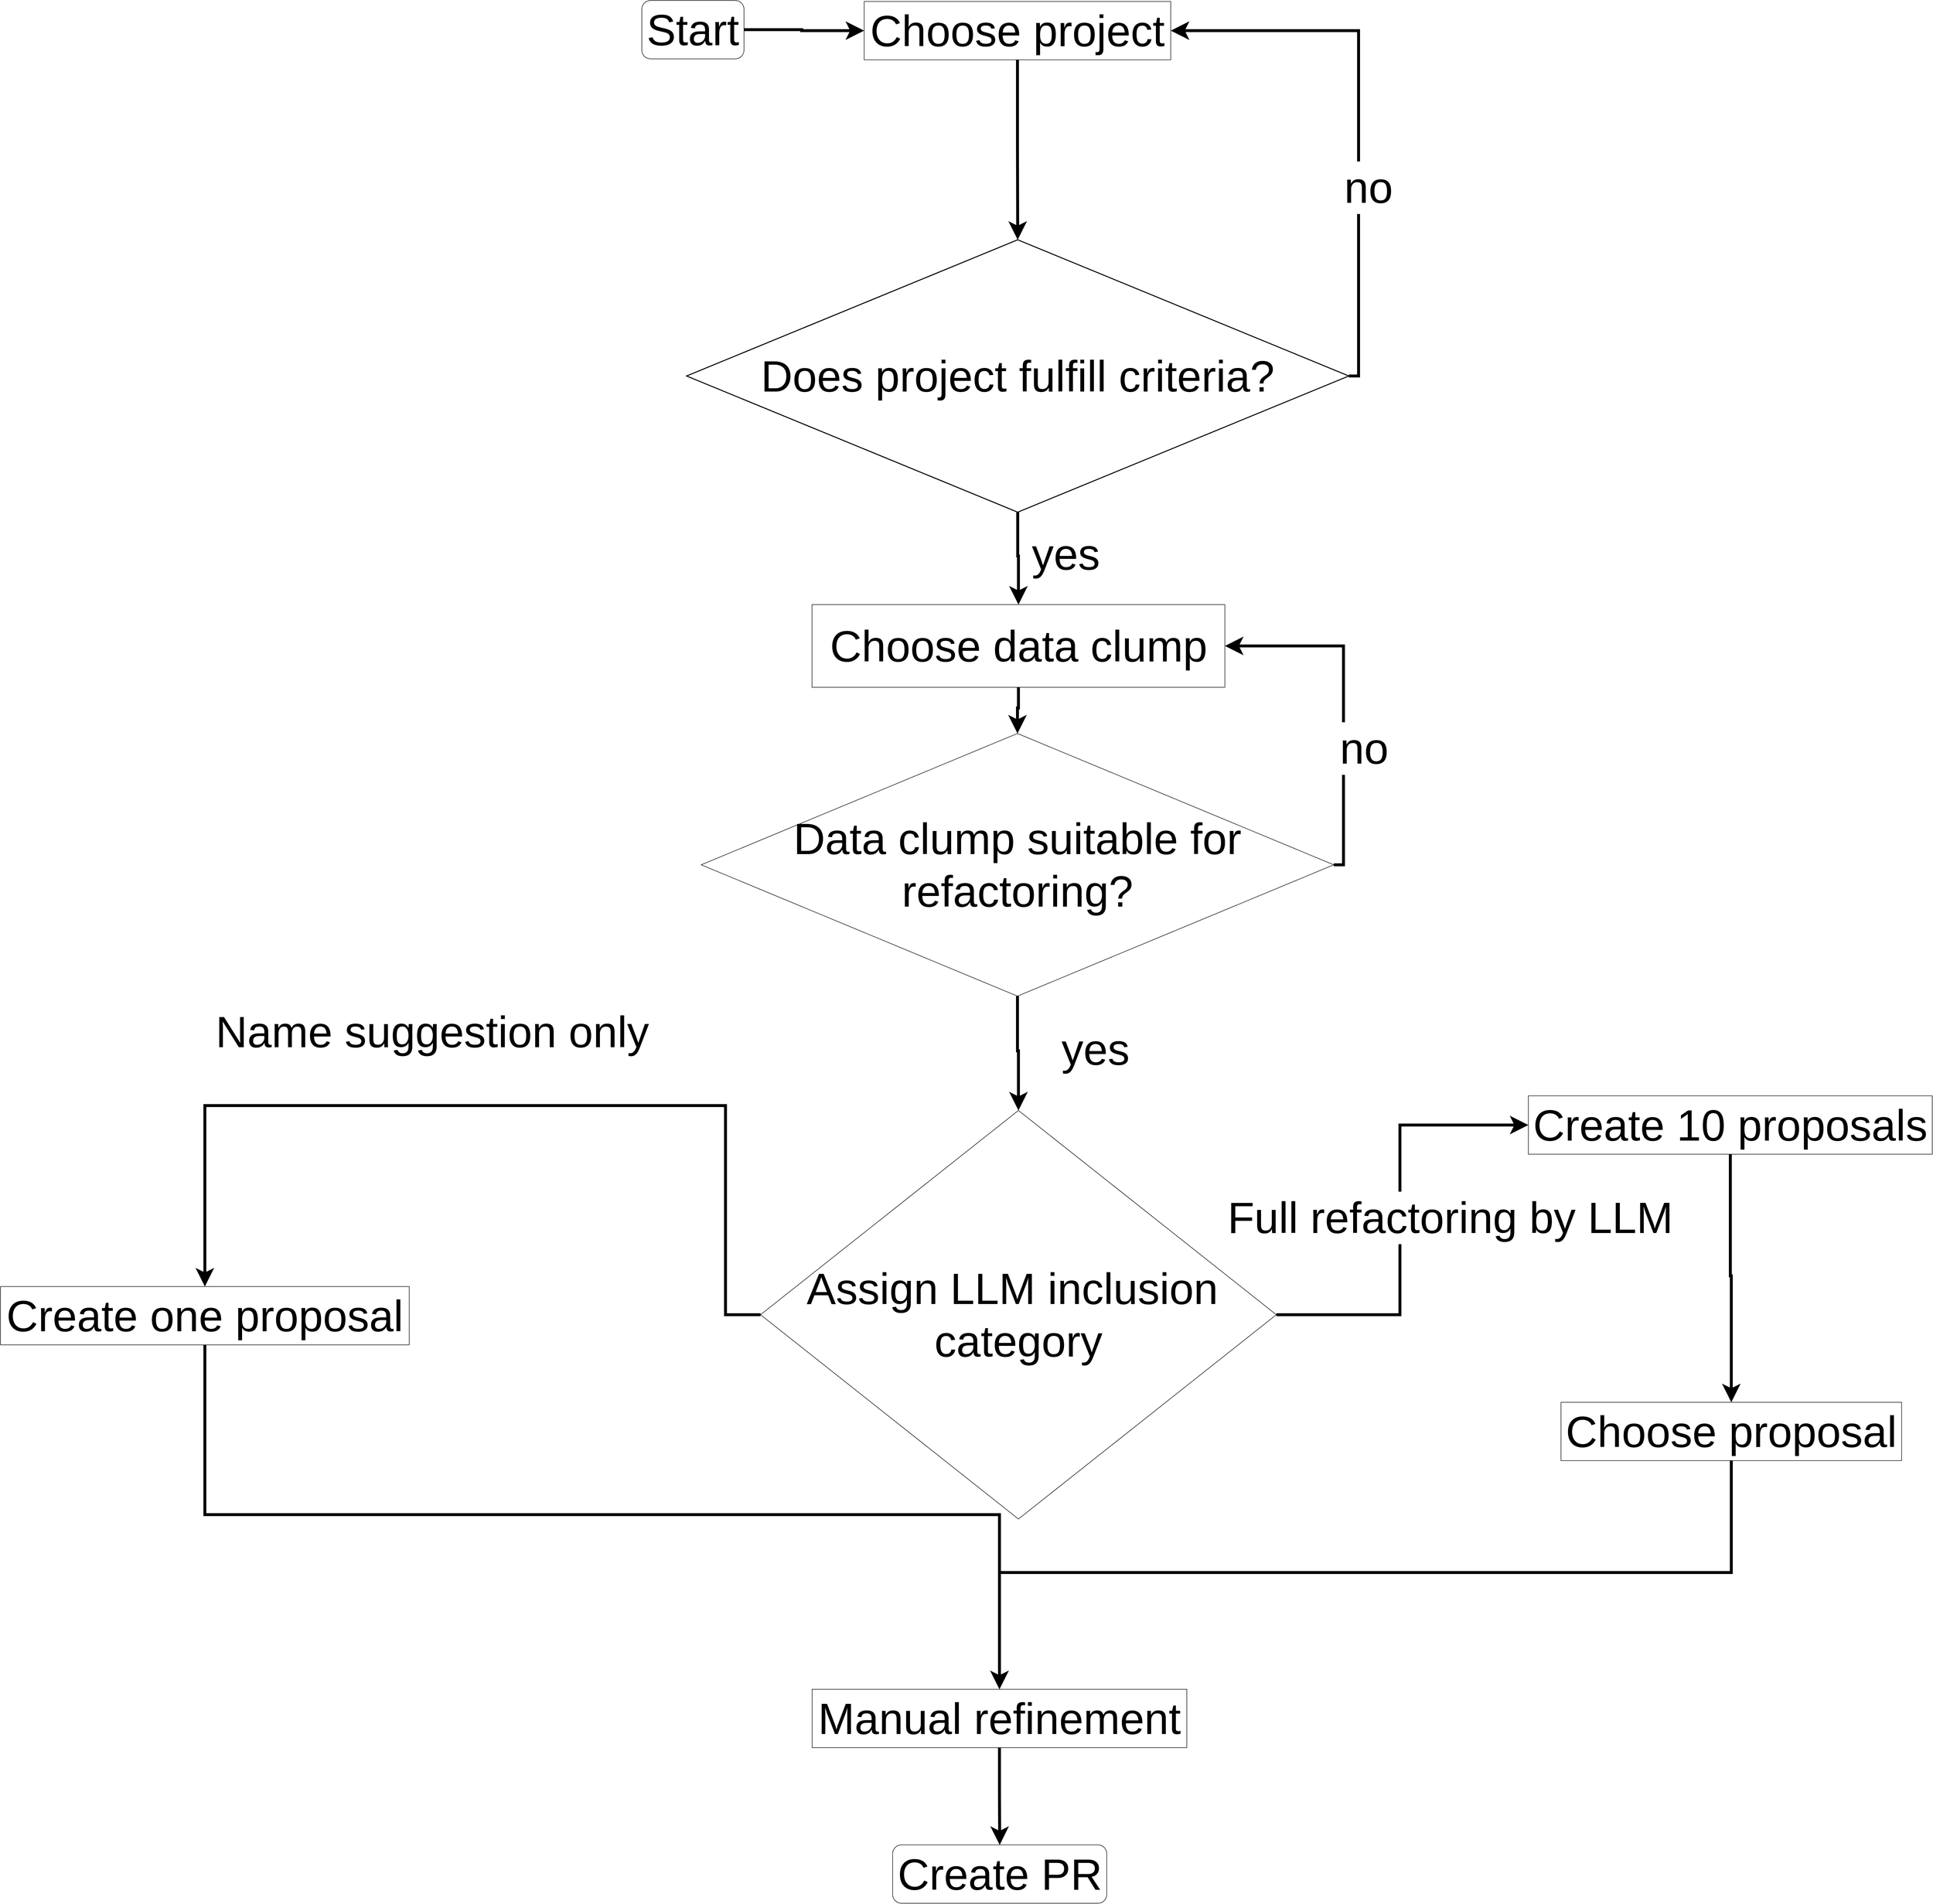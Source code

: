 <mxfile version="25.0.1">
  <diagram name="Seite-1" id="n0hpo-4fA8q_3o40BN-G">
    <mxGraphModel dx="4684" dy="2769" grid="1" gridSize="10" guides="1" tooltips="1" connect="1" arrows="1" fold="1" page="1" pageScale="1" pageWidth="827" pageHeight="1169" math="0" shadow="0">
      <root>
        <mxCell id="0" />
        <mxCell id="1" parent="0" />
        <mxCell id="f-mSSSjeGKOmOlXwNIEi-3" style="edgeStyle=orthogonalEdgeStyle;rounded=0;orthogonalLoop=1;jettySize=auto;html=1;exitX=1;exitY=0.5;exitDx=0;exitDy=0;exitPerimeter=0;entryX=1;entryY=0.5;entryDx=0;entryDy=0;fontSize=90;strokeWidth=6;endSize=19;" parent="1" source="f-mSSSjeGKOmOlXwNIEi-1" target="f-mSSSjeGKOmOlXwNIEi-2" edge="1">
          <mxGeometry relative="1" as="geometry" />
        </mxCell>
        <mxCell id="f-mSSSjeGKOmOlXwNIEi-4" value="no" style="edgeLabel;html=1;align=center;verticalAlign=middle;resizable=0;points=[];fontSize=90;" parent="f-mSSSjeGKOmOlXwNIEi-3" vertex="1" connectable="0">
          <mxGeometry x="-0.276" width="120" height="120" relative="1" as="geometry">
            <mxPoint x="-40" y="-64" as="offset" />
          </mxGeometry>
        </mxCell>
        <mxCell id="f-mSSSjeGKOmOlXwNIEi-6" style="edgeStyle=orthogonalEdgeStyle;rounded=0;orthogonalLoop=1;jettySize=auto;html=1;exitX=0.5;exitY=1;exitDx=0;exitDy=0;exitPerimeter=0;entryX=0.5;entryY=0;entryDx=0;entryDy=0;fontSize=90;strokeWidth=6;endSize=19;" parent="1" source="f-mSSSjeGKOmOlXwNIEi-1" target="f-mSSSjeGKOmOlXwNIEi-12" edge="1">
          <mxGeometry relative="1" as="geometry">
            <mxPoint x="350" y="340" as="targetPoint" />
          </mxGeometry>
        </mxCell>
        <mxCell id="f-mSSSjeGKOmOlXwNIEi-7" value="yes" style="edgeLabel;html=1;align=center;verticalAlign=middle;resizable=0;points=[];fontSize=90;" parent="f-mSSSjeGKOmOlXwNIEi-6" vertex="1" connectable="0">
          <mxGeometry x="-0.1" y="4" width="160" height="120" relative="1" as="geometry">
            <mxPoint x="14" y="-60" as="offset" />
          </mxGeometry>
        </mxCell>
        <mxCell id="f-mSSSjeGKOmOlXwNIEi-1" value="Does project fulfill criteria?" style="strokeWidth=2;html=1;shape=mxgraph.flowchart.decision;whiteSpace=wrap;fontSize=90;" parent="1" vertex="1">
          <mxGeometry x="-230" y="60" width="1361" height="560" as="geometry" />
        </mxCell>
        <mxCell id="f-mSSSjeGKOmOlXwNIEi-2" value="Choose project" style="rounded=0;whiteSpace=wrap;html=1;fontSize=90;" parent="1" vertex="1">
          <mxGeometry x="135" y="-430" width="630" height="120" as="geometry" />
        </mxCell>
        <mxCell id="f-mSSSjeGKOmOlXwNIEi-9" style="edgeStyle=orthogonalEdgeStyle;rounded=0;orthogonalLoop=1;jettySize=auto;html=1;exitX=1;exitY=0.5;exitDx=0;exitDy=0;entryX=0;entryY=0.5;entryDx=0;entryDy=0;fontSize=90;strokeWidth=6;endSize=19;" parent="1" source="f-mSSSjeGKOmOlXwNIEi-18" target="f-mSSSjeGKOmOlXwNIEi-8" edge="1">
          <mxGeometry relative="1" as="geometry">
            <mxPoint x="425" y="415" as="sourcePoint" />
            <mxPoint x="1480" y="1590.0" as="targetPoint" />
          </mxGeometry>
        </mxCell>
        <mxCell id="f-mSSSjeGKOmOlXwNIEi-10" value="Full refactoring by LLM" style="edgeLabel;html=1;align=center;verticalAlign=middle;resizable=0;points=[];fontSize=90;" parent="f-mSSSjeGKOmOlXwNIEi-9" vertex="1" connectable="0">
          <mxGeometry x="-0.322" y="-1" width="940" height="120" relative="1" as="geometry">
            <mxPoint x="-368" y="-206" as="offset" />
          </mxGeometry>
        </mxCell>
        <mxCell id="YNGLzymuXuYIqhtLhP8W-2" style="edgeStyle=orthogonalEdgeStyle;rounded=0;orthogonalLoop=1;jettySize=auto;html=1;entryX=0.5;entryY=0;entryDx=0;entryDy=0;endSize=19;strokeWidth=6;" edge="1" parent="1" source="f-mSSSjeGKOmOlXwNIEi-8" target="f-mSSSjeGKOmOlXwNIEi-27">
          <mxGeometry relative="1" as="geometry" />
        </mxCell>
        <mxCell id="f-mSSSjeGKOmOlXwNIEi-8" value="Create 10 proposals" style="rounded=0;whiteSpace=wrap;html=1;fontSize=90;" parent="1" vertex="1">
          <mxGeometry x="1500" y="1820" width="830" height="120" as="geometry" />
        </mxCell>
        <mxCell id="f-mSSSjeGKOmOlXwNIEi-14" style="edgeStyle=orthogonalEdgeStyle;rounded=0;orthogonalLoop=1;jettySize=auto;html=1;exitX=0.5;exitY=1;exitDx=0;exitDy=0;entryX=0.5;entryY=0;entryDx=0;entryDy=0;fontSize=90;strokeWidth=6;endSize=19;" parent="1" source="f-mSSSjeGKOmOlXwNIEi-12" target="f-mSSSjeGKOmOlXwNIEi-13" edge="1">
          <mxGeometry relative="1" as="geometry" />
        </mxCell>
        <mxCell id="f-mSSSjeGKOmOlXwNIEi-12" value="Choose data clump" style="rounded=0;whiteSpace=wrap;html=1;fontSize=90;" parent="1" vertex="1">
          <mxGeometry x="27.75" y="810" width="848.5" height="170" as="geometry" />
        </mxCell>
        <mxCell id="f-mSSSjeGKOmOlXwNIEi-15" style="edgeStyle=orthogonalEdgeStyle;rounded=0;orthogonalLoop=1;jettySize=auto;html=1;exitX=1;exitY=0.5;exitDx=0;exitDy=0;entryX=1;entryY=0.5;entryDx=0;entryDy=0;fontSize=90;strokeWidth=6;endSize=19;" parent="1" source="f-mSSSjeGKOmOlXwNIEi-13" target="f-mSSSjeGKOmOlXwNIEi-12" edge="1">
          <mxGeometry relative="1" as="geometry" />
        </mxCell>
        <mxCell id="f-mSSSjeGKOmOlXwNIEi-16" value="no" style="edgeLabel;html=1;align=center;verticalAlign=middle;resizable=0;points=[];fontSize=90;" parent="f-mSSSjeGKOmOlXwNIEi-15" vertex="1" connectable="0">
          <mxGeometry x="-0.27" y="1" width="120" height="120" relative="1" as="geometry">
            <mxPoint x="-17" y="-60" as="offset" />
          </mxGeometry>
        </mxCell>
        <mxCell id="f-mSSSjeGKOmOlXwNIEi-20" style="edgeStyle=orthogonalEdgeStyle;rounded=0;orthogonalLoop=1;jettySize=auto;html=1;exitX=0.5;exitY=1;exitDx=0;exitDy=0;entryX=0.5;entryY=0;entryDx=0;entryDy=0;fontSize=90;strokeWidth=6;endSize=19;" parent="1" source="f-mSSSjeGKOmOlXwNIEi-13" target="f-mSSSjeGKOmOlXwNIEi-18" edge="1">
          <mxGeometry relative="1" as="geometry" />
        </mxCell>
        <mxCell id="f-mSSSjeGKOmOlXwNIEi-23" value="yes" style="edgeLabel;html=1;align=center;verticalAlign=middle;resizable=0;points=[];fontSize=90;" parent="f-mSSSjeGKOmOlXwNIEi-20" vertex="1" connectable="0">
          <mxGeometry x="-0.254" y="-1" width="160" height="120" relative="1" as="geometry">
            <mxPoint x="81" y="-40" as="offset" />
          </mxGeometry>
        </mxCell>
        <mxCell id="f-mSSSjeGKOmOlXwNIEi-13" value="Data clump suitable for refactoring?" style="rhombus;whiteSpace=wrap;html=1;fontSize=90;" parent="1" vertex="1">
          <mxGeometry x="-200" y="1075" width="1300" height="540" as="geometry" />
        </mxCell>
        <mxCell id="f-mSSSjeGKOmOlXwNIEi-22" style="edgeStyle=orthogonalEdgeStyle;rounded=0;orthogonalLoop=1;jettySize=auto;html=1;entryX=0;entryY=0.5;entryDx=0;entryDy=0;fontSize=90;strokeWidth=6;endSize=19;" parent="1" source="f-mSSSjeGKOmOlXwNIEi-21" target="f-mSSSjeGKOmOlXwNIEi-2" edge="1">
          <mxGeometry relative="1" as="geometry" />
        </mxCell>
        <mxCell id="f-mSSSjeGKOmOlXwNIEi-21" value="Start" style="rounded=1;whiteSpace=wrap;html=1;fontSize=90;" parent="1" vertex="1">
          <mxGeometry x="-322" y="-432" width="210" height="120" as="geometry" />
        </mxCell>
        <mxCell id="f-mSSSjeGKOmOlXwNIEi-40" style="edgeStyle=orthogonalEdgeStyle;rounded=0;orthogonalLoop=1;jettySize=auto;html=1;exitX=0.5;exitY=1;exitDx=0;exitDy=0;entryX=0.5;entryY=0;entryDx=0;entryDy=0;fontSize=90;strokeWidth=6;endSize=19;" parent="1" source="f-mSSSjeGKOmOlXwNIEi-24" target="f-mSSSjeGKOmOlXwNIEi-29" edge="1">
          <mxGeometry relative="1" as="geometry">
            <mxPoint x="470" y="1670" as="targetPoint" />
          </mxGeometry>
        </mxCell>
        <mxCell id="f-mSSSjeGKOmOlXwNIEi-24" value="Create one proposal" style="rounded=0;whiteSpace=wrap;html=1;fontSize=90;" parent="1" vertex="1">
          <mxGeometry x="-1640" y="2212" width="840" height="120" as="geometry" />
        </mxCell>
        <mxCell id="f-mSSSjeGKOmOlXwNIEi-32" style="edgeStyle=orthogonalEdgeStyle;rounded=0;orthogonalLoop=1;jettySize=auto;html=1;exitX=0.5;exitY=1;exitDx=0;exitDy=0;entryX=0.5;entryY=0;entryDx=0;entryDy=0;fontSize=90;strokeWidth=6;endSize=19;" parent="1" source="f-mSSSjeGKOmOlXwNIEi-27" target="f-mSSSjeGKOmOlXwNIEi-29" edge="1">
          <mxGeometry relative="1" as="geometry" />
        </mxCell>
        <mxCell id="f-mSSSjeGKOmOlXwNIEi-27" value="Choose proposal" style="rounded=0;whiteSpace=wrap;html=1;fontSize=90;" parent="1" vertex="1">
          <mxGeometry x="1567" y="2450" width="700" height="120" as="geometry" />
        </mxCell>
        <mxCell id="f-mSSSjeGKOmOlXwNIEi-33" style="edgeStyle=orthogonalEdgeStyle;rounded=0;orthogonalLoop=1;jettySize=auto;html=1;exitX=0.5;exitY=1;exitDx=0;exitDy=0;entryX=0.5;entryY=0;entryDx=0;entryDy=0;fontSize=90;strokeWidth=6;endSize=19;" parent="1" source="f-mSSSjeGKOmOlXwNIEi-29" target="f-mSSSjeGKOmOlXwNIEi-34" edge="1">
          <mxGeometry relative="1" as="geometry">
            <mxPoint x="371" y="1030" as="targetPoint" />
          </mxGeometry>
        </mxCell>
        <mxCell id="f-mSSSjeGKOmOlXwNIEi-29" value="Manual refinement" style="rounded=0;whiteSpace=wrap;html=1;fontSize=90;" parent="1" vertex="1">
          <mxGeometry x="28" y="3040" width="770" height="120" as="geometry" />
        </mxCell>
        <mxCell id="f-mSSSjeGKOmOlXwNIEi-34" value="Create PR" style="rounded=1;whiteSpace=wrap;html=1;fontSize=90;" parent="1" vertex="1">
          <mxGeometry x="193.5" y="3360" width="440" height="120" as="geometry" />
        </mxCell>
        <mxCell id="f-mSSSjeGKOmOlXwNIEi-36" style="edgeStyle=orthogonalEdgeStyle;rounded=0;orthogonalLoop=1;jettySize=auto;html=1;exitX=0.5;exitY=1;exitDx=0;exitDy=0;entryX=0.5;entryY=0;entryDx=0;entryDy=0;entryPerimeter=0;fontSize=90;strokeWidth=6;endSize=19;" parent="1" source="f-mSSSjeGKOmOlXwNIEi-2" target="f-mSSSjeGKOmOlXwNIEi-1" edge="1">
          <mxGeometry relative="1" as="geometry" />
        </mxCell>
        <mxCell id="f-mSSSjeGKOmOlXwNIEi-38" style="edgeStyle=orthogonalEdgeStyle;rounded=0;orthogonalLoop=1;jettySize=auto;html=1;exitX=0;exitY=0.5;exitDx=0;exitDy=0;fontSize=90;strokeWidth=6;endSize=19;" parent="1" source="f-mSSSjeGKOmOlXwNIEi-18" target="f-mSSSjeGKOmOlXwNIEi-24" edge="1">
          <mxGeometry relative="1" as="geometry">
            <Array as="points">
              <mxPoint x="-150" y="2270" />
              <mxPoint x="-150" y="1840" />
              <mxPoint x="-1220" y="1840" />
            </Array>
          </mxGeometry>
        </mxCell>
        <mxCell id="f-mSSSjeGKOmOlXwNIEi-39" value="&lt;div&gt;&lt;font&gt;Name suggestion only&lt;/font&gt;&lt;/div&gt;" style="edgeLabel;html=1;align=center;verticalAlign=middle;resizable=0;points=[];fontSize=90;" parent="f-mSSSjeGKOmOlXwNIEi-38" vertex="1" connectable="0">
          <mxGeometry x="0.258" y="-6" width="910" height="120" relative="1" as="geometry">
            <mxPoint x="-337" y="-206" as="offset" />
          </mxGeometry>
        </mxCell>
        <mxCell id="f-mSSSjeGKOmOlXwNIEi-18" value="Assign LLM inclusion&amp;nbsp;&lt;div&gt;category&lt;/div&gt;" style="rhombus;whiteSpace=wrap;html=1;fontSize=90;" parent="1" vertex="1">
          <mxGeometry x="-78" y="1850" width="1060" height="840" as="geometry" />
        </mxCell>
      </root>
    </mxGraphModel>
  </diagram>
</mxfile>
